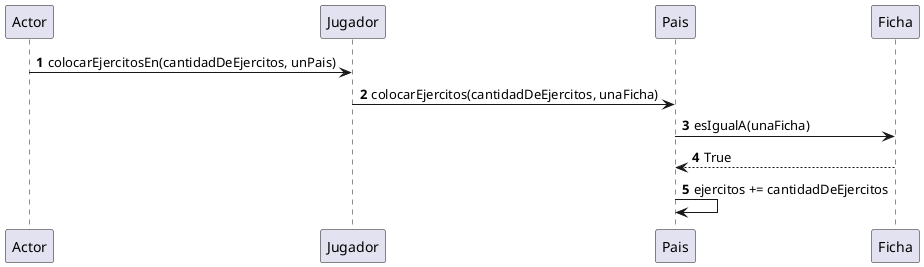 @startuml


autonumber
Actor -> Jugador: colocarEjercitosEn(cantidadDeEjercitos, unPais)
Jugador -> Pais: colocarEjercitos(cantidadDeEjercitos, unaFicha)
Pais-> Ficha: esIgualA(unaFicha)
Pais <-- Ficha:True
Pais -> Pais: ejercitos += cantidadDeEjercitos


@enduml